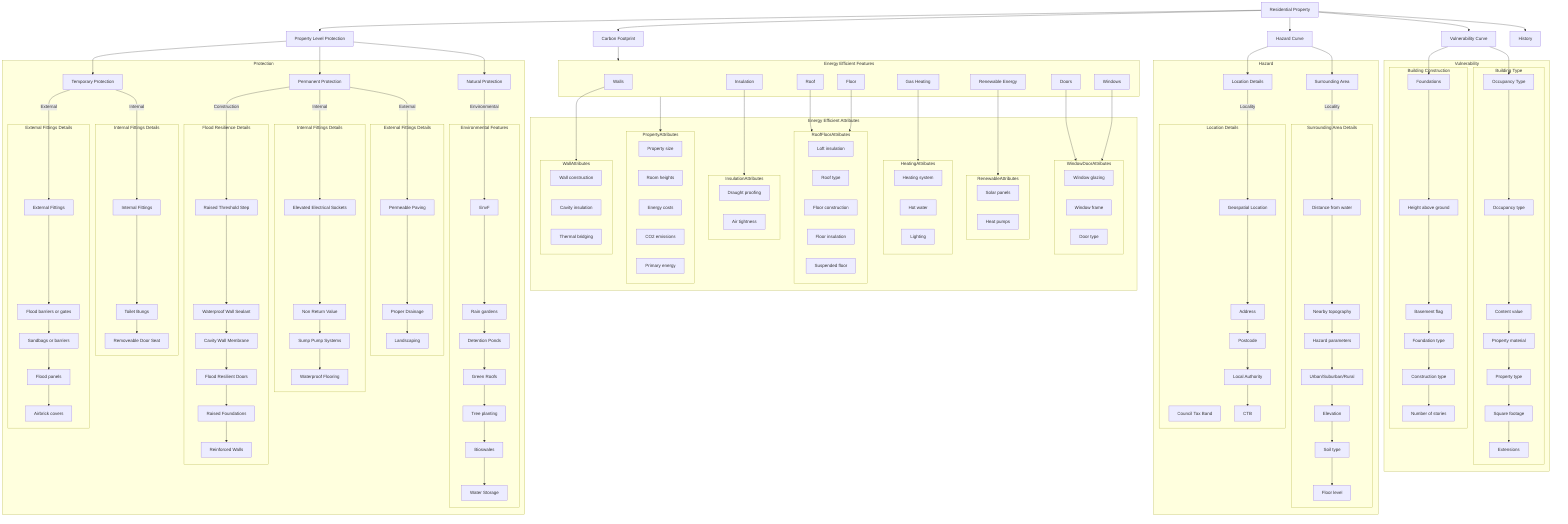 %%{
  init: {
    'graph': {
      'rankdir': 'TB',
      'nodesep': 10,
      'ranksep': 20,
      'splines': 'polyline',
      'pack': true,
      'edgesep': 10
    }
  }
}%%

graph TB
    RP[Residential Property] --> PLP & CFP & HC & VC & HST

    HST[History]
    
    PLP[Property Level Protection] --> TProt & PProt & NProt
    
    subgraph Protection
        TProt[Temporary Protection] --> |External|EF1
        TProt --> |Internal| IF1
        PProt[Permanent Protection] --> |Construction|RTS
        PProt --> |Internal| EVS
        PProt --> |External| PPD
        NProt[Natural Protection] --> |Environmental| EnvF

        subgraph Internal1[Internal Fittings Details]
            IF1[Internal Fittings] --> TOB --> RDS
            TOB[Toilet Bungs]
            RDS[Removeable Door Seat]
        end

        subgraph External1[External Fittings Details]
            EF1[External Fittings] --> FB --> SB --> FP1 --> AC
            FB[Flood barriers or gates]
            SB[Sandbags or barriers]
            FP1[Flood panels]
            AC[Airbrick covers]
        end

        subgraph Internal2[Internal Fittings Details]
            EVS --> NRV --> SPS --> WPF
            EVS[Elevated Electrical Sockets]
            NRV[Non Return Value]
            SPS[Sump Pump Systems]
            WPF[Waterproof Flooring]
        end

        subgraph FloodRes[Flood Resilience Details]
            RTS --> WWS --> CWM --> FDW --> RFS --> REF
            RTS[Raised Threshold Step]
            WWS[Waterproof Wall Sealant]
            CWM[Cavity Wall Membrane]
            FDW[Flood Resilient Doors]
            RFS[Raised Foundations]
            REF[Reinforced Walls]
        end

        subgraph External2[External Fittings Details]
            PPD --> PDS --> LWD
            PPD[Permeable Paving]
            PDS[Proper Drainage]
            LWD[Landscaping]
        end

        subgraph EnvFeatures[Environmental Features]
            EnvF --> RAG --> DEP --> GRF --> STP --> BEL --> WST
            RAG[Rain gardens]
            DEP[Detention Ponds]
            GRF[Green Roofs]
            STP[Tree planting]
            BEL[Bioswales]
            WST[Water Storage]
        end
    end
    HC[Hazard Curve] --> HC1 & HC3
    subgraph Hazard

        HC1[Location Details] --> |Locality| GEL

        subgraph Location[Location Details]
            GEL[Geospatial Location]
            ADR[Address]
            POS[Postcode]
            LAT[Local Authority]
            BND[Council Tax Band]
            GEL --> ADR
            ADR --> POS
            POS --> LAT
            LAT --> CTB
        end
        
        HC3[Surrounding Area] --> |Locality| DFW
        
        subgraph SurroundArea[Surrounding Area Details]
            DFW --> NBT --> HZP --> USR --> ELV --> SOT --> FLL
            DFW[Distance from water]
            NBT[Nearby topography]
            HZP[Hazard parameters]
            USR[Urban/Suburban/Rural]
            ELV[Elevation]
            SOT[Soil type]
            FLL[Floor level]
        end
    end
    
    VC[Vulnerability Curve] --> VC1 & VC2
    subgraph Vulnerability
        
        
        subgraph Construction[Building Construction]
            VC1[Foundations] --> HAG --> WBF --> FDT --> CST --> NOS
            HAG[Height above ground]
            WBF[Basement flag]
            FDT[Foundation type]
            CST[Construction type]
            NOS[Number of stories]
        end

        subgraph BuildingType[Building Type]
            VC2[Occupancy Type] --> OCC --> CVD --> PMA --> PTT --> SQF --> EXT
            OCC[Occupancy type]
            CVD[Content value]
            PMA[Property material]
            PTT[Property type]
            SQF[Square footage]
            EXT[Extensions]
        end
    end


    subgraph Features[Energy Efficient Features]
        WAL[Walls]
        INS[Insulation]
        ROF[Roof]
        FLR[Floor]
        EGY[Gas Heating]
        REG[Renewable Energy]
        DOO[Doors]
        WIN[Windows]
    end

    subgraph Attributes[Energy Efficient Attributes]
        subgraph WallAttributes
            WCT[Wall construction]
            CWI[Cavity insulation]
            THB[Thermal bridging]
        end

        subgraph RoofFloorAttributes
            LFT[Loft insulation]
            ROT[Roof type]
            FCT[Floor construction]
            FIS[Floor insulation]
            SSF[Suspended floor]
        end

        subgraph InsulationAttributes
            DRP[Draught proofing]
            AIT[Air tightness]
        end

        subgraph WindowDoorAttributes
            WGT[Window glazing]
            WFT[Window frame]
            DOT[Door type]
        end

        subgraph HeatingAttributes
            HES[Heating system]
            HOW[Hot water]
            LIG[Lighting]
        end

        subgraph RenewableAttributes
            SOP[Solar panels]
            HEP[Heat pumps]
        end

        subgraph PropertyAttributes
            SIZ[Property size]
            ROH[Room heights]
            EEC[Energy costs]
            CO2[CO2 emissions]
            PEU[Primary energy]
        end
    end

    CFP[Carbon Footprint] --> Features

    %% Wall connections
    WAL --> WallAttributes

    %% Roof and Floor connections
    ROF --> RoofFloorAttributes
    FLR --> RoofFloorAttributes

    %% Insulation connections
    INS --> InsulationAttributes

    %% Windows and Doors connections
    WIN --> WindowDoorAttributes
    DOO --> WindowDoorAttributes

    %% Heating connections
    EGY --> HeatingAttributes

    %% Renewable connections
    REG --> RenewableAttributes

    %% All features contribute to Property Attributes
    Features --> PropertyAttributes